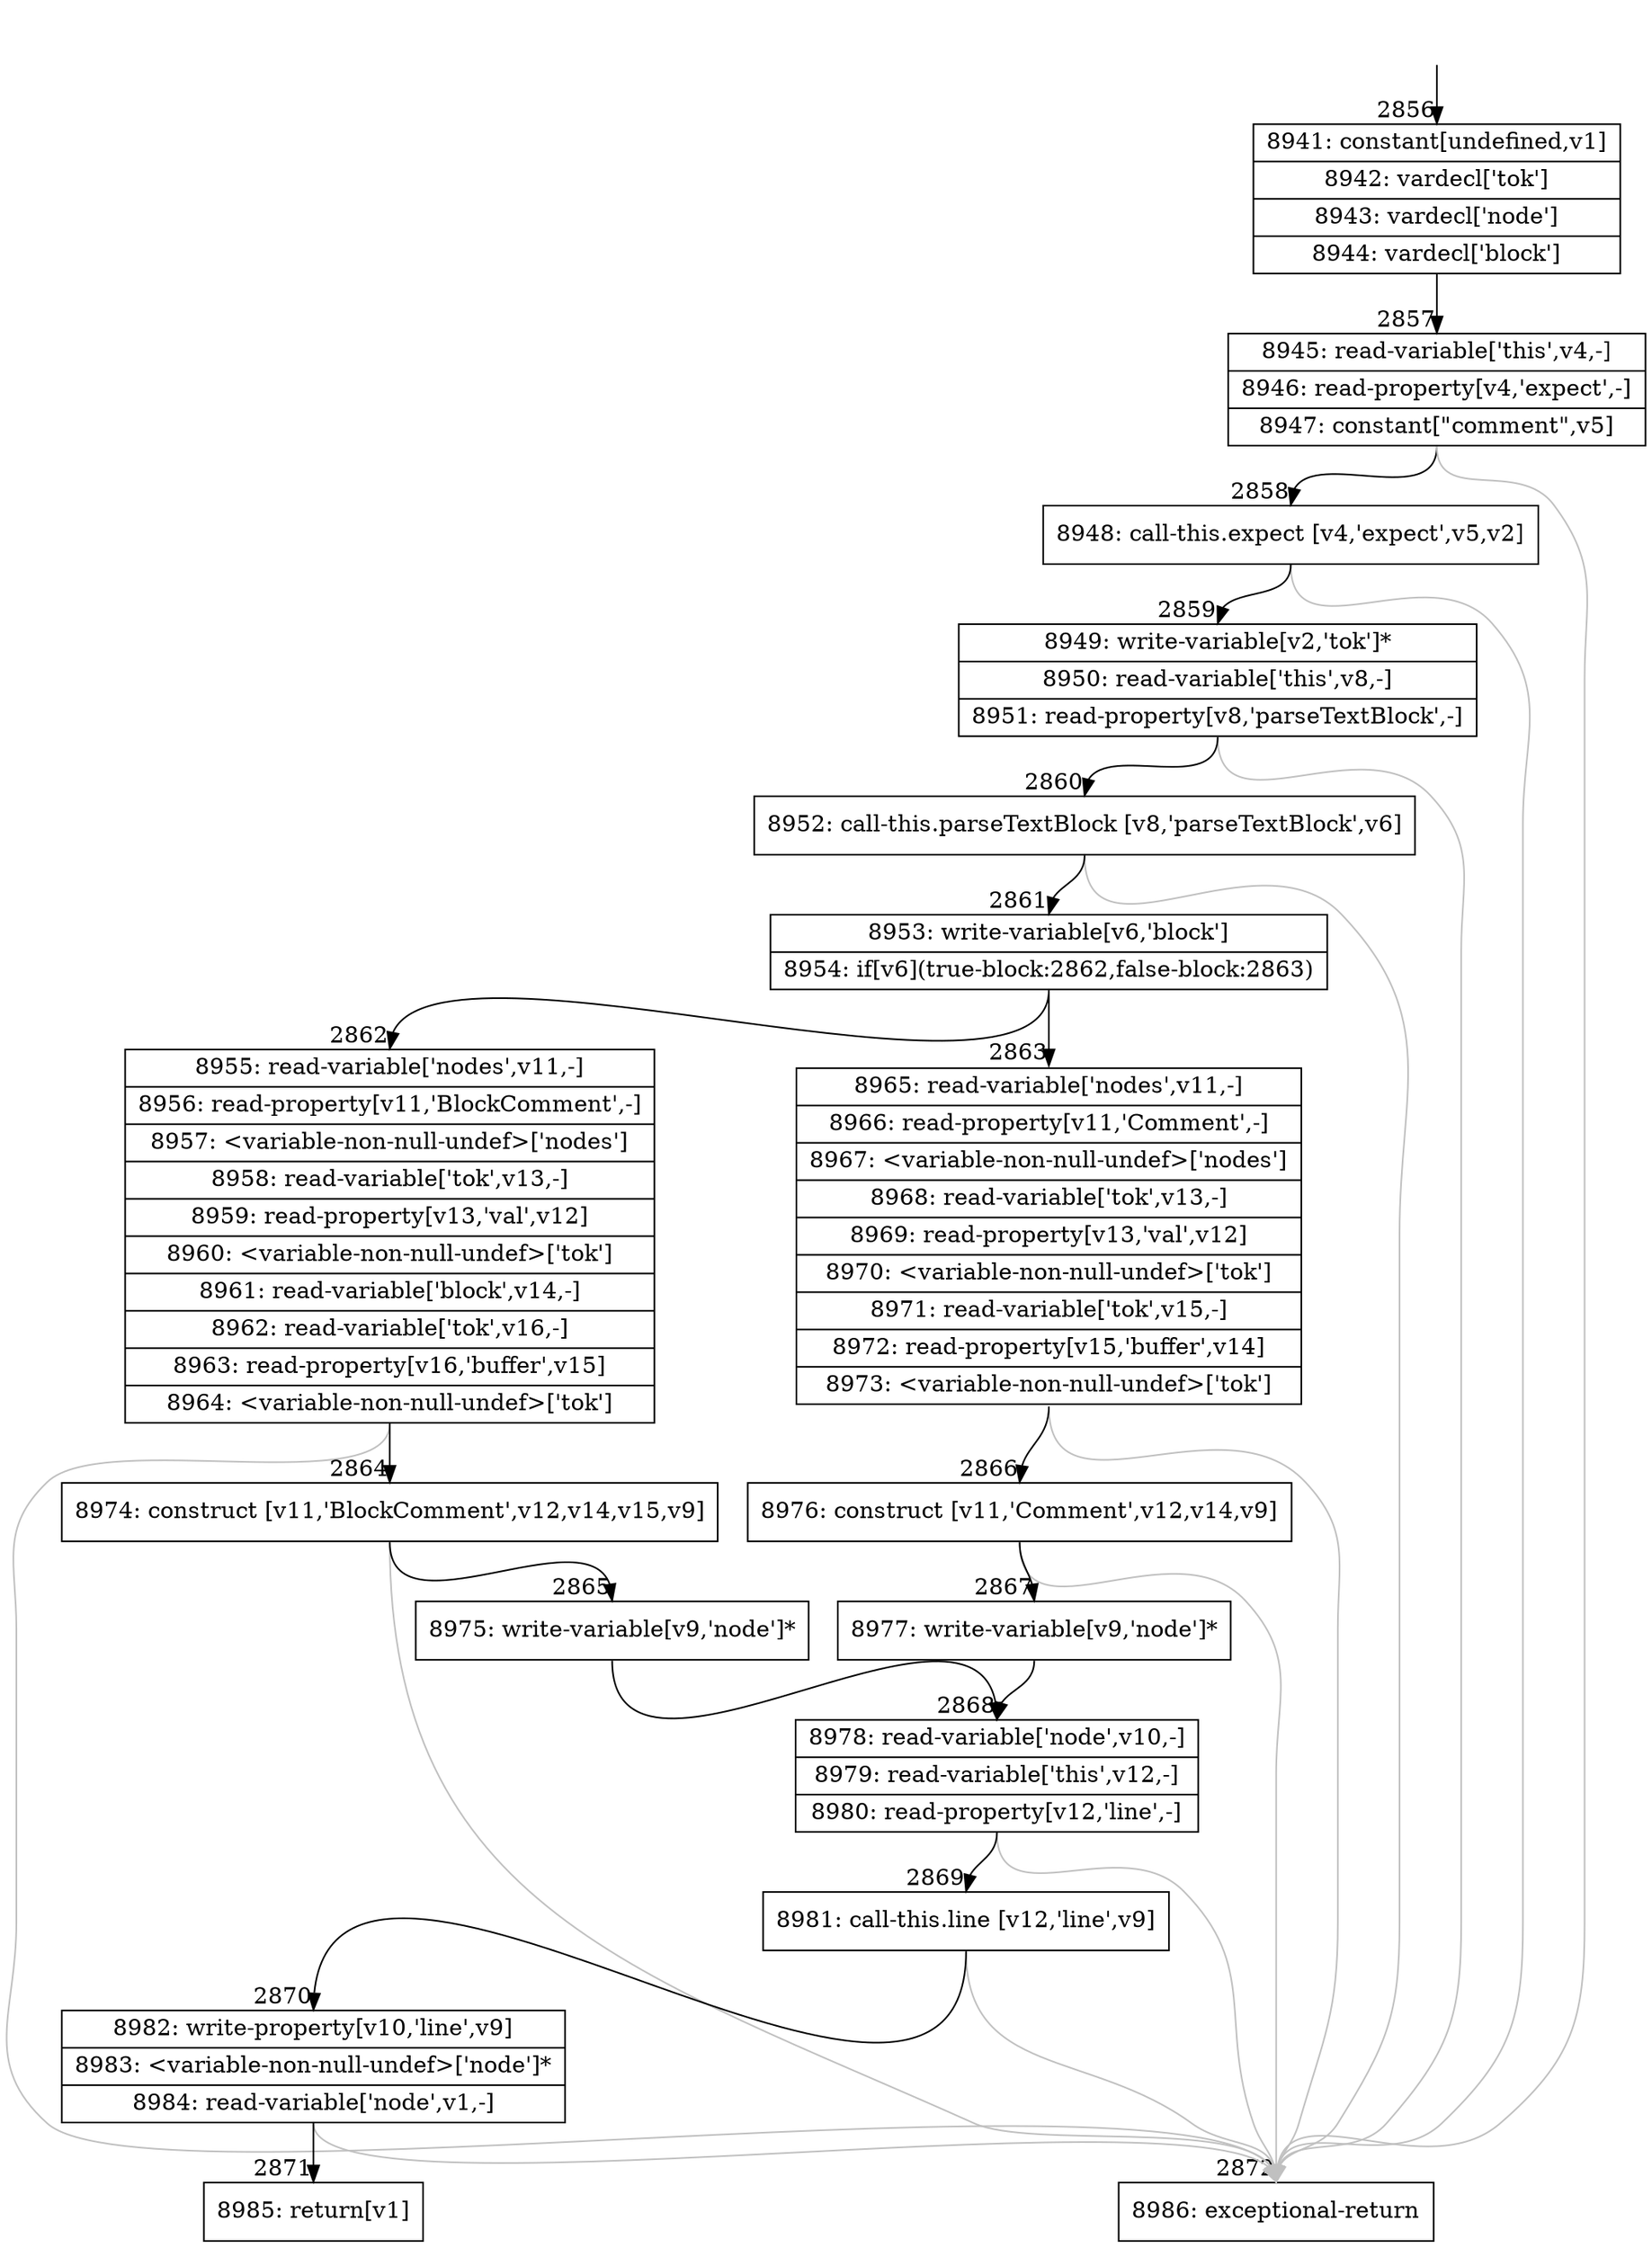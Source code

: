 digraph {
rankdir="TD"
BB_entry173[shape=none,label=""];
BB_entry173 -> BB2856 [tailport=s, headport=n, headlabel="    2856"]
BB2856 [shape=record label="{8941: constant[undefined,v1]|8942: vardecl['tok']|8943: vardecl['node']|8944: vardecl['block']}" ] 
BB2856 -> BB2857 [tailport=s, headport=n, headlabel="      2857"]
BB2857 [shape=record label="{8945: read-variable['this',v4,-]|8946: read-property[v4,'expect',-]|8947: constant[\"comment\",v5]}" ] 
BB2857 -> BB2858 [tailport=s, headport=n, headlabel="      2858"]
BB2857 -> BB2872 [tailport=s, headport=n, color=gray, headlabel="      2872"]
BB2858 [shape=record label="{8948: call-this.expect [v4,'expect',v5,v2]}" ] 
BB2858 -> BB2859 [tailport=s, headport=n, headlabel="      2859"]
BB2858 -> BB2872 [tailport=s, headport=n, color=gray]
BB2859 [shape=record label="{8949: write-variable[v2,'tok']*|8950: read-variable['this',v8,-]|8951: read-property[v8,'parseTextBlock',-]}" ] 
BB2859 -> BB2860 [tailport=s, headport=n, headlabel="      2860"]
BB2859 -> BB2872 [tailport=s, headport=n, color=gray]
BB2860 [shape=record label="{8952: call-this.parseTextBlock [v8,'parseTextBlock',v6]}" ] 
BB2860 -> BB2861 [tailport=s, headport=n, headlabel="      2861"]
BB2860 -> BB2872 [tailport=s, headport=n, color=gray]
BB2861 [shape=record label="{8953: write-variable[v6,'block']|8954: if[v6](true-block:2862,false-block:2863)}" ] 
BB2861 -> BB2862 [tailport=s, headport=n, headlabel="      2862"]
BB2861 -> BB2863 [tailport=s, headport=n, headlabel="      2863"]
BB2862 [shape=record label="{8955: read-variable['nodes',v11,-]|8956: read-property[v11,'BlockComment',-]|8957: \<variable-non-null-undef\>['nodes']|8958: read-variable['tok',v13,-]|8959: read-property[v13,'val',v12]|8960: \<variable-non-null-undef\>['tok']|8961: read-variable['block',v14,-]|8962: read-variable['tok',v16,-]|8963: read-property[v16,'buffer',v15]|8964: \<variable-non-null-undef\>['tok']}" ] 
BB2862 -> BB2864 [tailport=s, headport=n, headlabel="      2864"]
BB2862 -> BB2872 [tailport=s, headport=n, color=gray]
BB2863 [shape=record label="{8965: read-variable['nodes',v11,-]|8966: read-property[v11,'Comment',-]|8967: \<variable-non-null-undef\>['nodes']|8968: read-variable['tok',v13,-]|8969: read-property[v13,'val',v12]|8970: \<variable-non-null-undef\>['tok']|8971: read-variable['tok',v15,-]|8972: read-property[v15,'buffer',v14]|8973: \<variable-non-null-undef\>['tok']}" ] 
BB2863 -> BB2866 [tailport=s, headport=n, headlabel="      2866"]
BB2863 -> BB2872 [tailport=s, headport=n, color=gray]
BB2864 [shape=record label="{8974: construct [v11,'BlockComment',v12,v14,v15,v9]}" ] 
BB2864 -> BB2865 [tailport=s, headport=n, headlabel="      2865"]
BB2864 -> BB2872 [tailport=s, headport=n, color=gray]
BB2865 [shape=record label="{8975: write-variable[v9,'node']*}" ] 
BB2865 -> BB2868 [tailport=s, headport=n, headlabel="      2868"]
BB2866 [shape=record label="{8976: construct [v11,'Comment',v12,v14,v9]}" ] 
BB2866 -> BB2867 [tailport=s, headport=n, headlabel="      2867"]
BB2866 -> BB2872 [tailport=s, headport=n, color=gray]
BB2867 [shape=record label="{8977: write-variable[v9,'node']*}" ] 
BB2867 -> BB2868 [tailport=s, headport=n]
BB2868 [shape=record label="{8978: read-variable['node',v10,-]|8979: read-variable['this',v12,-]|8980: read-property[v12,'line',-]}" ] 
BB2868 -> BB2869 [tailport=s, headport=n, headlabel="      2869"]
BB2868 -> BB2872 [tailport=s, headport=n, color=gray]
BB2869 [shape=record label="{8981: call-this.line [v12,'line',v9]}" ] 
BB2869 -> BB2870 [tailport=s, headport=n, headlabel="      2870"]
BB2869 -> BB2872 [tailport=s, headport=n, color=gray]
BB2870 [shape=record label="{8982: write-property[v10,'line',v9]|8983: \<variable-non-null-undef\>['node']*|8984: read-variable['node',v1,-]}" ] 
BB2870 -> BB2871 [tailport=s, headport=n, headlabel="      2871"]
BB2870 -> BB2872 [tailport=s, headport=n, color=gray]
BB2871 [shape=record label="{8985: return[v1]}" ] 
BB2872 [shape=record label="{8986: exceptional-return}" ] 
//#$~ 3137
}
